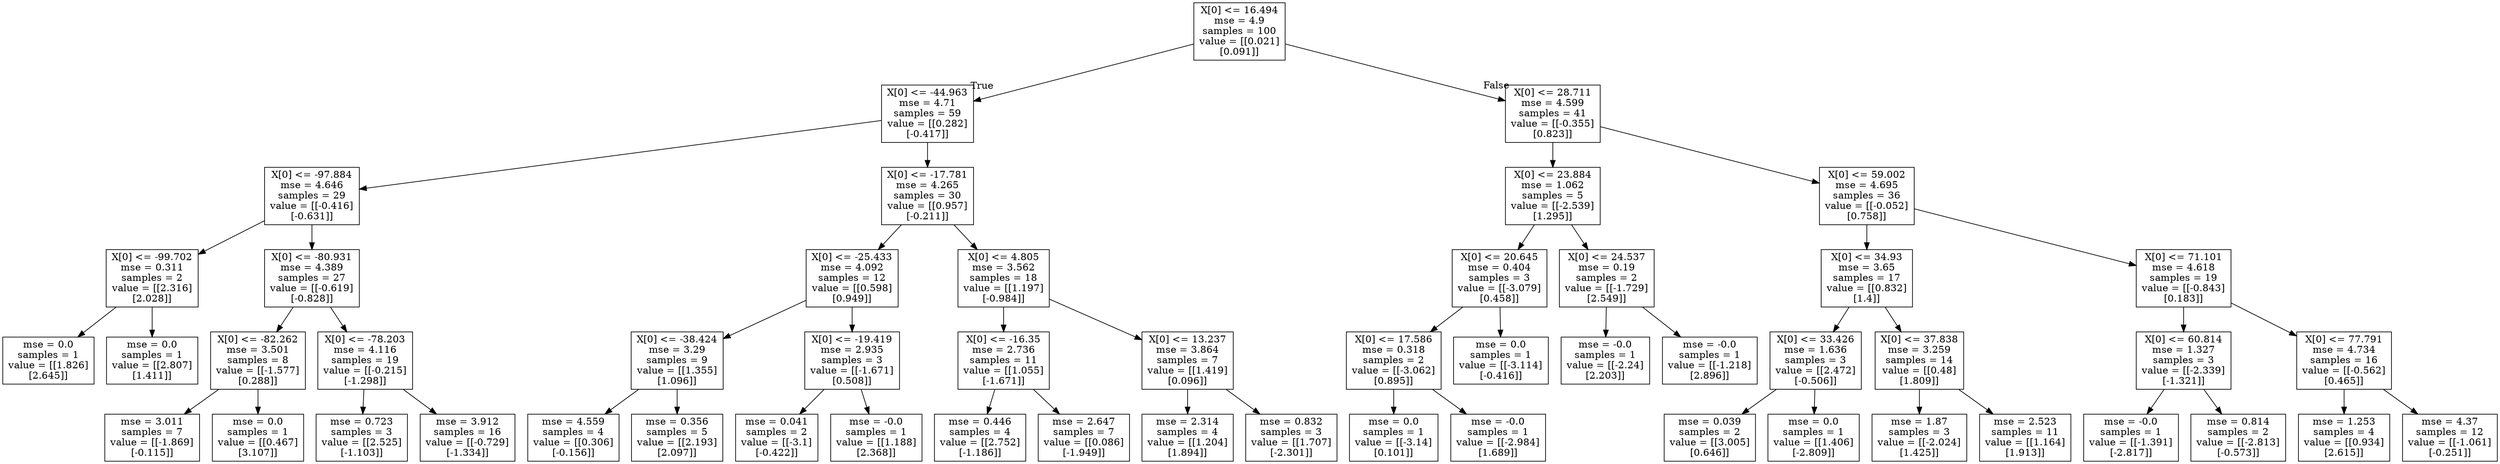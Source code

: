 digraph Tree {
node [shape=box] ;
0 [label="X[0] <= 16.494\nmse = 4.9\nsamples = 100\nvalue = [[0.021]\n[0.091]]"] ;
1 [label="X[0] <= -44.963\nmse = 4.71\nsamples = 59\nvalue = [[0.282]\n[-0.417]]"] ;
0 -> 1 [labeldistance=2.5, labelangle=45, headlabel="True"] ;
2 [label="X[0] <= -97.884\nmse = 4.646\nsamples = 29\nvalue = [[-0.416]\n[-0.631]]"] ;
1 -> 2 ;
3 [label="X[0] <= -99.702\nmse = 0.311\nsamples = 2\nvalue = [[2.316]\n[2.028]]"] ;
2 -> 3 ;
4 [label="mse = 0.0\nsamples = 1\nvalue = [[1.826]\n[2.645]]"] ;
3 -> 4 ;
5 [label="mse = 0.0\nsamples = 1\nvalue = [[2.807]\n[1.411]]"] ;
3 -> 5 ;
6 [label="X[0] <= -80.931\nmse = 4.389\nsamples = 27\nvalue = [[-0.619]\n[-0.828]]"] ;
2 -> 6 ;
7 [label="X[0] <= -82.262\nmse = 3.501\nsamples = 8\nvalue = [[-1.577]\n[0.288]]"] ;
6 -> 7 ;
8 [label="mse = 3.011\nsamples = 7\nvalue = [[-1.869]\n[-0.115]]"] ;
7 -> 8 ;
9 [label="mse = 0.0\nsamples = 1\nvalue = [[0.467]\n[3.107]]"] ;
7 -> 9 ;
10 [label="X[0] <= -78.203\nmse = 4.116\nsamples = 19\nvalue = [[-0.215]\n[-1.298]]"] ;
6 -> 10 ;
11 [label="mse = 0.723\nsamples = 3\nvalue = [[2.525]\n[-1.103]]"] ;
10 -> 11 ;
12 [label="mse = 3.912\nsamples = 16\nvalue = [[-0.729]\n[-1.334]]"] ;
10 -> 12 ;
13 [label="X[0] <= -17.781\nmse = 4.265\nsamples = 30\nvalue = [[0.957]\n[-0.211]]"] ;
1 -> 13 ;
14 [label="X[0] <= -25.433\nmse = 4.092\nsamples = 12\nvalue = [[0.598]\n[0.949]]"] ;
13 -> 14 ;
15 [label="X[0] <= -38.424\nmse = 3.29\nsamples = 9\nvalue = [[1.355]\n[1.096]]"] ;
14 -> 15 ;
16 [label="mse = 4.559\nsamples = 4\nvalue = [[0.306]\n[-0.156]]"] ;
15 -> 16 ;
17 [label="mse = 0.356\nsamples = 5\nvalue = [[2.193]\n[2.097]]"] ;
15 -> 17 ;
18 [label="X[0] <= -19.419\nmse = 2.935\nsamples = 3\nvalue = [[-1.671]\n[0.508]]"] ;
14 -> 18 ;
19 [label="mse = 0.041\nsamples = 2\nvalue = [[-3.1]\n[-0.422]]"] ;
18 -> 19 ;
20 [label="mse = -0.0\nsamples = 1\nvalue = [[1.188]\n[2.368]]"] ;
18 -> 20 ;
21 [label="X[0] <= 4.805\nmse = 3.562\nsamples = 18\nvalue = [[1.197]\n[-0.984]]"] ;
13 -> 21 ;
22 [label="X[0] <= -16.35\nmse = 2.736\nsamples = 11\nvalue = [[1.055]\n[-1.671]]"] ;
21 -> 22 ;
23 [label="mse = 0.446\nsamples = 4\nvalue = [[2.752]\n[-1.186]]"] ;
22 -> 23 ;
24 [label="mse = 2.647\nsamples = 7\nvalue = [[0.086]\n[-1.949]]"] ;
22 -> 24 ;
25 [label="X[0] <= 13.237\nmse = 3.864\nsamples = 7\nvalue = [[1.419]\n[0.096]]"] ;
21 -> 25 ;
26 [label="mse = 2.314\nsamples = 4\nvalue = [[1.204]\n[1.894]]"] ;
25 -> 26 ;
27 [label="mse = 0.832\nsamples = 3\nvalue = [[1.707]\n[-2.301]]"] ;
25 -> 27 ;
28 [label="X[0] <= 28.711\nmse = 4.599\nsamples = 41\nvalue = [[-0.355]\n[0.823]]"] ;
0 -> 28 [labeldistance=2.5, labelangle=-45, headlabel="False"] ;
29 [label="X[0] <= 23.884\nmse = 1.062\nsamples = 5\nvalue = [[-2.539]\n[1.295]]"] ;
28 -> 29 ;
30 [label="X[0] <= 20.645\nmse = 0.404\nsamples = 3\nvalue = [[-3.079]\n[0.458]]"] ;
29 -> 30 ;
31 [label="X[0] <= 17.586\nmse = 0.318\nsamples = 2\nvalue = [[-3.062]\n[0.895]]"] ;
30 -> 31 ;
32 [label="mse = 0.0\nsamples = 1\nvalue = [[-3.14]\n[0.101]]"] ;
31 -> 32 ;
33 [label="mse = -0.0\nsamples = 1\nvalue = [[-2.984]\n[1.689]]"] ;
31 -> 33 ;
34 [label="mse = 0.0\nsamples = 1\nvalue = [[-3.114]\n[-0.416]]"] ;
30 -> 34 ;
35 [label="X[0] <= 24.537\nmse = 0.19\nsamples = 2\nvalue = [[-1.729]\n[2.549]]"] ;
29 -> 35 ;
36 [label="mse = -0.0\nsamples = 1\nvalue = [[-2.24]\n[2.203]]"] ;
35 -> 36 ;
37 [label="mse = -0.0\nsamples = 1\nvalue = [[-1.218]\n[2.896]]"] ;
35 -> 37 ;
38 [label="X[0] <= 59.002\nmse = 4.695\nsamples = 36\nvalue = [[-0.052]\n[0.758]]"] ;
28 -> 38 ;
39 [label="X[0] <= 34.93\nmse = 3.65\nsamples = 17\nvalue = [[0.832]\n[1.4]]"] ;
38 -> 39 ;
40 [label="X[0] <= 33.426\nmse = 1.636\nsamples = 3\nvalue = [[2.472]\n[-0.506]]"] ;
39 -> 40 ;
41 [label="mse = 0.039\nsamples = 2\nvalue = [[3.005]\n[0.646]]"] ;
40 -> 41 ;
42 [label="mse = 0.0\nsamples = 1\nvalue = [[1.406]\n[-2.809]]"] ;
40 -> 42 ;
43 [label="X[0] <= 37.838\nmse = 3.259\nsamples = 14\nvalue = [[0.48]\n[1.809]]"] ;
39 -> 43 ;
44 [label="mse = 1.87\nsamples = 3\nvalue = [[-2.024]\n[1.425]]"] ;
43 -> 44 ;
45 [label="mse = 2.523\nsamples = 11\nvalue = [[1.164]\n[1.913]]"] ;
43 -> 45 ;
46 [label="X[0] <= 71.101\nmse = 4.618\nsamples = 19\nvalue = [[-0.843]\n[0.183]]"] ;
38 -> 46 ;
47 [label="X[0] <= 60.814\nmse = 1.327\nsamples = 3\nvalue = [[-2.339]\n[-1.321]]"] ;
46 -> 47 ;
48 [label="mse = -0.0\nsamples = 1\nvalue = [[-1.391]\n[-2.817]]"] ;
47 -> 48 ;
49 [label="mse = 0.814\nsamples = 2\nvalue = [[-2.813]\n[-0.573]]"] ;
47 -> 49 ;
50 [label="X[0] <= 77.791\nmse = 4.734\nsamples = 16\nvalue = [[-0.562]\n[0.465]]"] ;
46 -> 50 ;
51 [label="mse = 1.253\nsamples = 4\nvalue = [[0.934]\n[2.615]]"] ;
50 -> 51 ;
52 [label="mse = 4.37\nsamples = 12\nvalue = [[-1.061]\n[-0.251]]"] ;
50 -> 52 ;
}